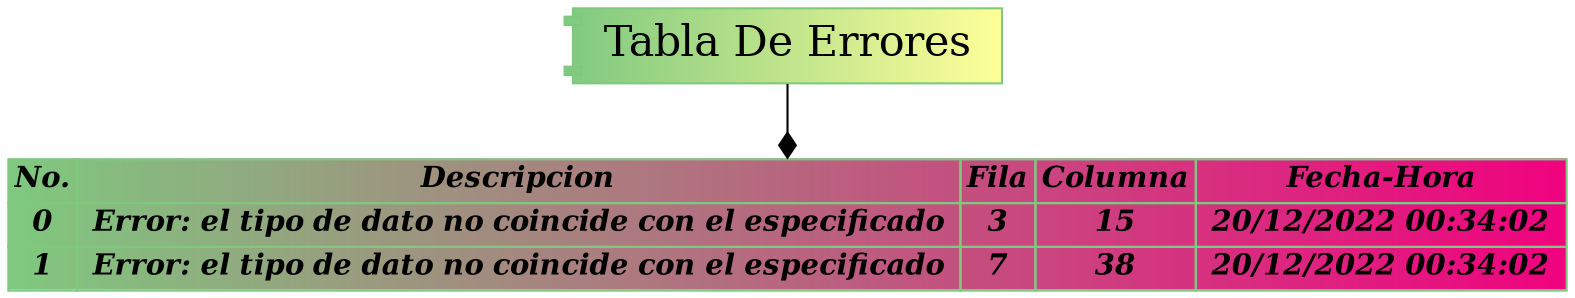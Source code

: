 digraph G{ 
Tabla [label = " Tabla De Errores ", shape=component, color="/accent4/1:/accent4/4", style=filled, fontsize=20.5]; 
node [shape=plain] 
TablaSimbolos [label=< 
<table border="0" cellborder="1" cellspacing="0"> 
<tr><td><i><b>No.</b></i></td><td><i><b>Descripcion</b></i></td><td><i><b>Fila</b></i></td><td><i><b>Columna</b></i></td><td><i><b>Fecha-Hora</b></i></td></tr> 
<tr><td><i><b> 0 </b></i></td><td><i><b> Error: el tipo de dato no coincide con el especificado </b></i></td><td><i><b> 3 </b></i></td><td><i><b> 15 </b></i></td><td><i><b> 20/12/2022 00:34:02 </b></i></td></tr><tr><td><i><b> 1 </b></i></td><td><i><b> Error: el tipo de dato no coincide con el especificado </b></i></td><td><i><b> 7 </b></i></td><td><i><b> 38 </b></i></td><td><i><b> 20/12/2022 00:34:02 </b></i></td></tr></table>> 
color="/accent6/1:/accent6/6", style=filled]; 
Tabla -> TablaSimbolos[arrowhead = diamond] 
} 
